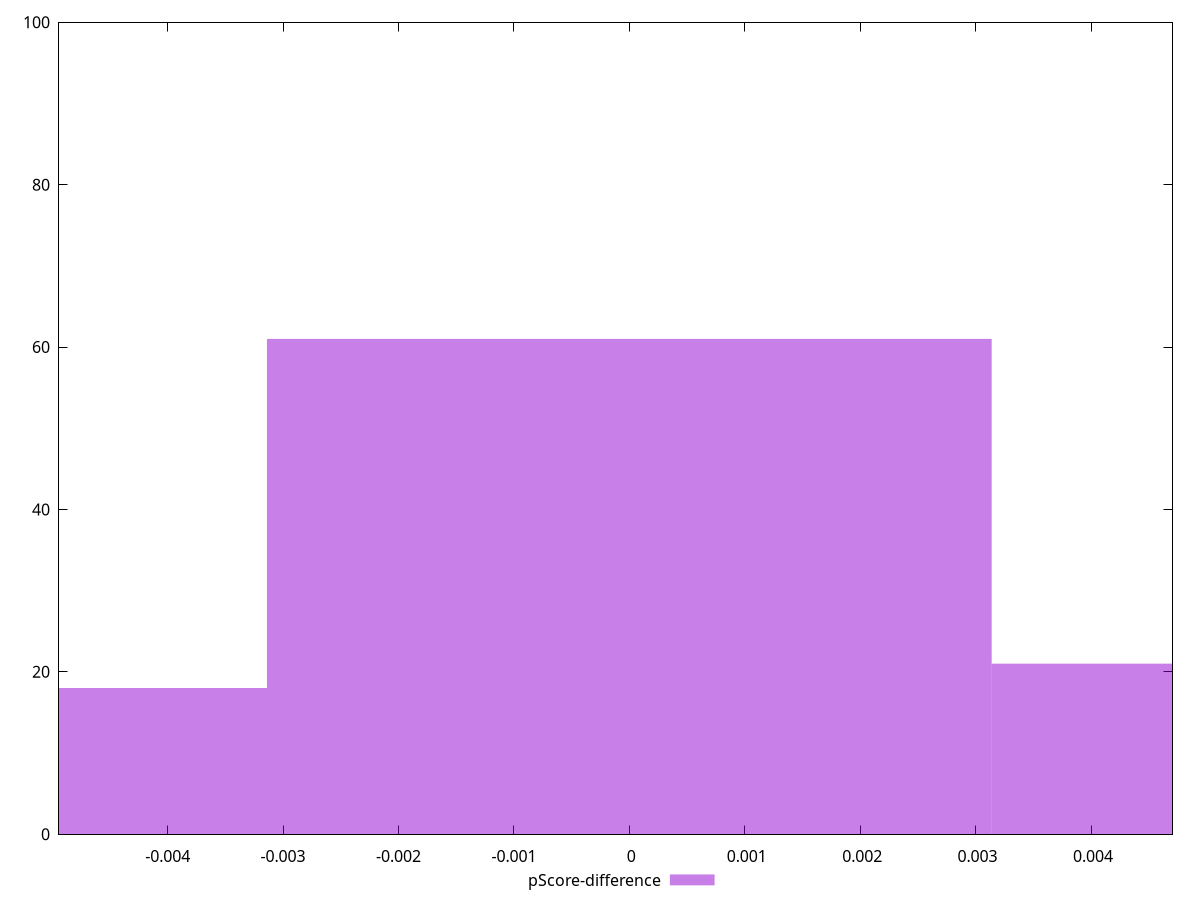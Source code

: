 reset

$pScoreDifference <<EOF
-0.00627888217156156 18
0 61
0.00627888217156156 21
EOF

set key outside below
set boxwidth 0.00627888217156156
set xrange [-0.004941176470588282:0.004705882352941171]
set yrange [0:100]
set trange [0:100]
set style fill transparent solid 0.5 noborder
set terminal svg size 640, 490 enhanced background rgb 'white'
set output "report_00015_2021-02-09T16-11-33.973Z/uses-rel-preload/samples/pages+cached/pScore-difference/histogram.svg"

plot $pScoreDifference title "pScore-difference" with boxes

reset
